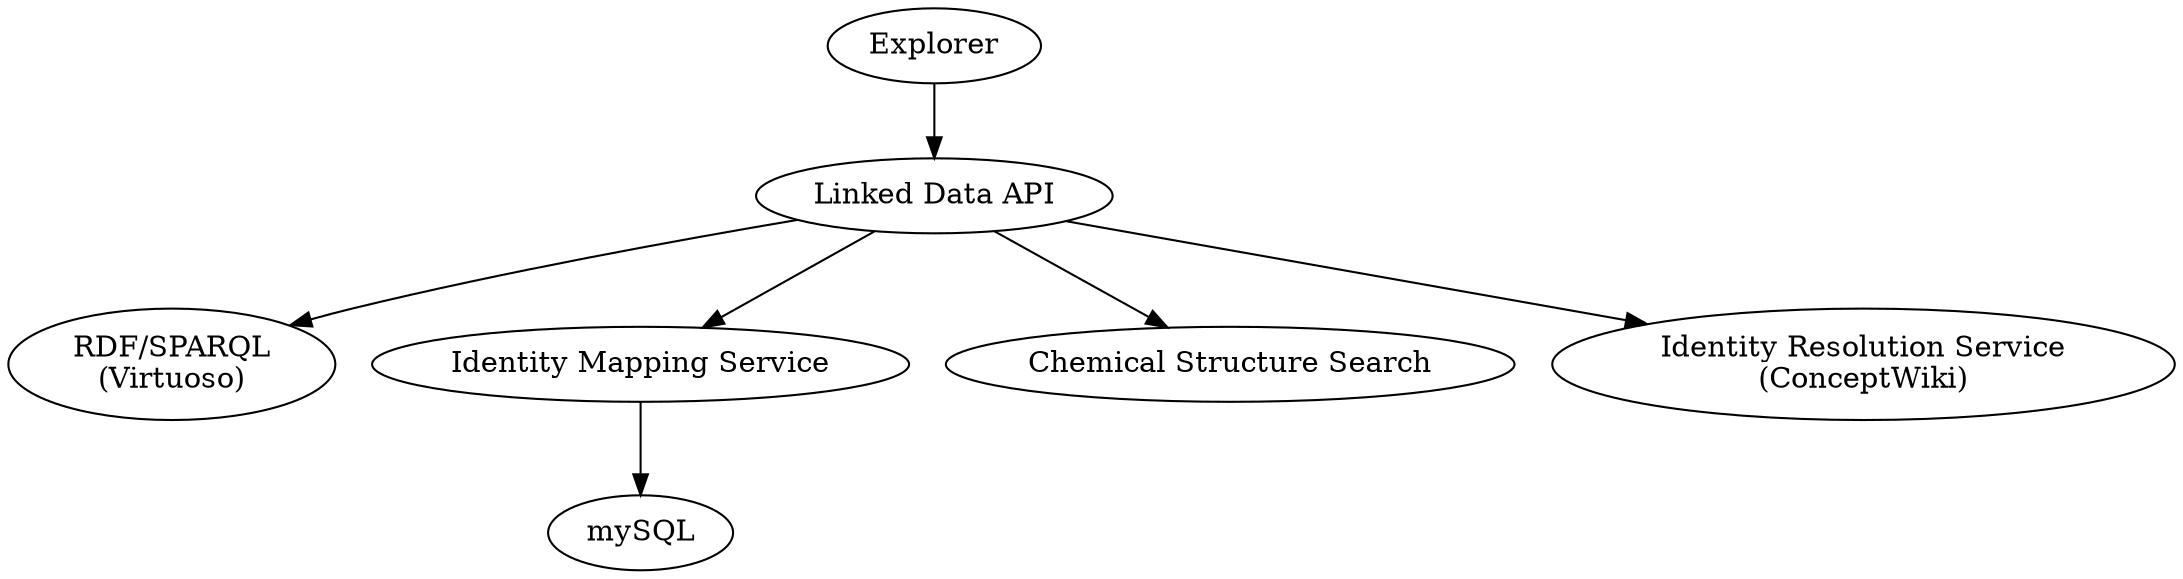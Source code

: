 digraph {
	splines="true";
	rdf[label="RDF/SPARQL\n(Virtuoso)"];
	ims[label="Identity Mapping Service" fillcolor="#aabbcc"];
	mysql[label="mySQL"];
	web[label="Explorer"];
	api[label="Linked Data API"];
	rsc[label="Chemical Structure Search"];
        conceptwiki[label="Identity Resolution Service\n(ConceptWiki)"];

	ims -> mysql
	api -> ims
	api -> rdf
	api -> rsc
	api -> conceptwiki
	web -> api
}

